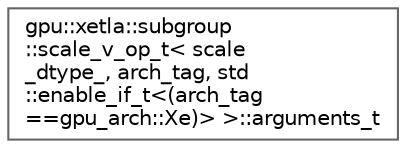 digraph "Graphical Class Hierarchy"
{
 // LATEX_PDF_SIZE
  bgcolor="transparent";
  edge [fontname=Helvetica,fontsize=10,labelfontname=Helvetica,labelfontsize=10];
  node [fontname=Helvetica,fontsize=10,shape=box,height=0.2,width=0.4];
  rankdir="LR";
  Node0 [id="Node000000",label="gpu::xetla::subgroup\l::scale_v_op_t\< scale\l_dtype_, arch_tag, std\l::enable_if_t\<(arch_tag\l==gpu_arch::Xe)\> \>::arguments_t",height=0.2,width=0.4,color="grey40", fillcolor="white", style="filled",URL="$structgpu_1_1xetla_1_1subgroup_1_1scale__v__op__t_3_01scale__dtype___00_01arch__tag_00_01std_1_14b985a547d8fa0a110c89d8c663fa1d2.html",tooltip=" "];
}
